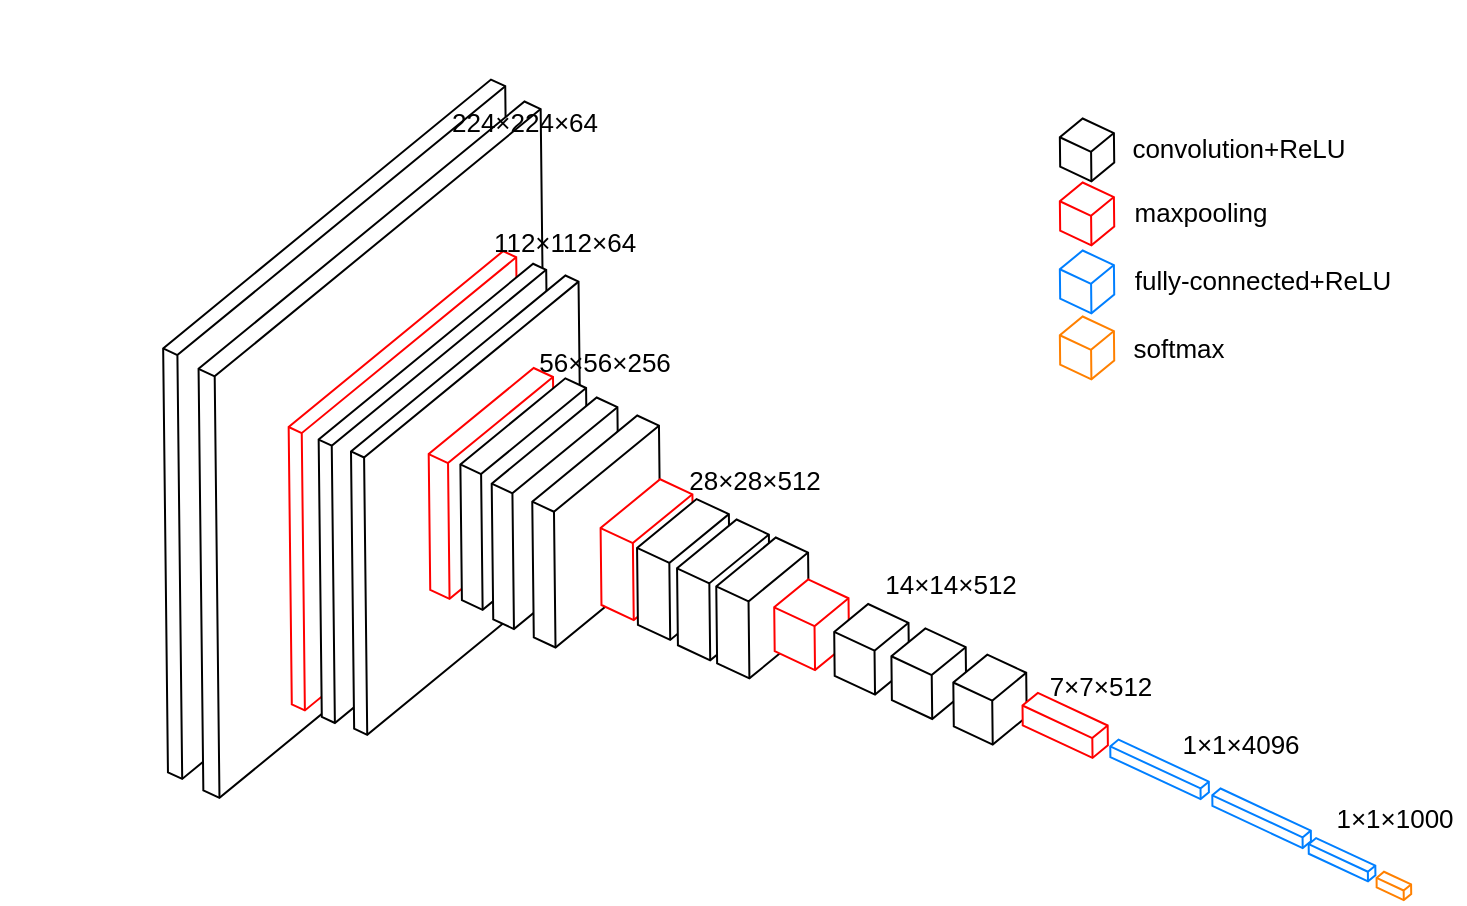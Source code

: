 <mxfile version="14.6.13" type="github">
  <diagram name="Page-1" id="bfe91b75-5d2c-26a0-9c1d-138518896778">
    <mxGraphModel dx="865" dy="483" grid="1" gridSize="10" guides="1" tooltips="1" connect="1" arrows="1" fold="1" page="1" pageScale="1" pageWidth="1100" pageHeight="850" background="none" math="0" shadow="0">
      <root>
        <mxCell id="0" />
        <mxCell id="1" parent="0" />
        <mxCell id="FSaXXTYpV7SDvfcxFyZV-4" value="" style="whiteSpace=wrap;html=1;shape=mxgraph.basic.isocube;isoAngle=15;direction=west;flipV=1;flipH=0;rotation=115;" vertex="1" parent="1">
          <mxGeometry x="51.21" y="267.95" width="382.17" height="191.36" as="geometry" />
        </mxCell>
        <mxCell id="FSaXXTYpV7SDvfcxFyZV-13" value="" style="whiteSpace=wrap;html=1;shape=mxgraph.basic.isocube;isoAngle=15;direction=west;flipV=1;flipH=0;rotation=115;" vertex="1" parent="1">
          <mxGeometry x="70" y="278.16" width="380" height="191.36" as="geometry" />
        </mxCell>
        <mxCell id="FSaXXTYpV7SDvfcxFyZV-14" value="" style="whiteSpace=wrap;html=1;shape=mxgraph.basic.isocube;isoAngle=15;direction=west;flipV=1;flipH=0;rotation=115;strokeColor=#FF0000;" vertex="1" parent="1">
          <mxGeometry x="151" y="325.76" width="250" height="127.26" as="geometry" />
        </mxCell>
        <mxCell id="FSaXXTYpV7SDvfcxFyZV-15" value="" style="whiteSpace=wrap;html=1;shape=mxgraph.basic.isocube;isoAngle=15;direction=west;flipV=1;flipH=0;rotation=115;" vertex="1" parent="1">
          <mxGeometry x="166" y="332.05" width="250" height="127.26" as="geometry" />
        </mxCell>
        <mxCell id="FSaXXTYpV7SDvfcxFyZV-16" value="" style="whiteSpace=wrap;html=1;shape=mxgraph.basic.isocube;isoAngle=15;direction=west;flipV=1;flipH=0;rotation=115;" vertex="1" parent="1">
          <mxGeometry x="182.17" y="337.95" width="250" height="127.26" as="geometry" />
        </mxCell>
        <mxCell id="FSaXXTYpV7SDvfcxFyZV-18" value="224×224×64" style="text;html=1;resizable=0;autosize=1;align=center;verticalAlign=middle;points=[];fillColor=none;strokeColor=none;rounded=0;fontSize=13;" vertex="1" parent="1">
          <mxGeometry x="291" y="200" width="90" height="20" as="geometry" />
        </mxCell>
        <mxCell id="FSaXXTYpV7SDvfcxFyZV-19" value="112×112×64" style="text;html=1;resizable=0;autosize=1;align=center;verticalAlign=middle;points=[];fillColor=none;strokeColor=none;rounded=0;fontSize=13;" vertex="1" parent="1">
          <mxGeometry x="311" y="260" width="90" height="20" as="geometry" />
        </mxCell>
        <mxCell id="FSaXXTYpV7SDvfcxFyZV-20" value="" style="whiteSpace=wrap;html=1;shape=mxgraph.basic.isocube;isoAngle=15;direction=west;flipV=1;flipH=0;rotation=115;strokeColor=#FF0000;" vertex="1" parent="1">
          <mxGeometry x="258.62" y="356" width="122.38" height="69.42" as="geometry" />
        </mxCell>
        <mxCell id="FSaXXTYpV7SDvfcxFyZV-22" value="" style="whiteSpace=wrap;html=1;shape=mxgraph.basic.isocube;isoAngle=15;direction=west;flipV=1;flipH=0;rotation=115;" vertex="1" parent="1">
          <mxGeometry x="274.81" y="360.94" width="122.38" height="70.19" as="geometry" />
        </mxCell>
        <mxCell id="FSaXXTYpV7SDvfcxFyZV-23" value="" style="whiteSpace=wrap;html=1;shape=mxgraph.basic.isocube;isoAngle=15;direction=west;flipV=1;flipH=0;rotation=115;" vertex="1" parent="1">
          <mxGeometry x="290.47" y="370.55" width="122.38" height="70.19" as="geometry" />
        </mxCell>
        <mxCell id="FSaXXTYpV7SDvfcxFyZV-24" value="" style="whiteSpace=wrap;html=1;shape=mxgraph.basic.isocube;isoAngle=15;direction=west;flipV=1;flipH=0;rotation=115;" vertex="1" parent="1">
          <mxGeometry x="311" y="379.39" width="122.38" height="70.74" as="geometry" />
        </mxCell>
        <mxCell id="FSaXXTYpV7SDvfcxFyZV-25" value="56×56×256" style="text;html=1;resizable=0;autosize=1;align=center;verticalAlign=middle;points=[];fillColor=none;strokeColor=none;rounded=0;fontSize=13;" vertex="1" parent="1">
          <mxGeometry x="336" y="320" width="80" height="20" as="geometry" />
        </mxCell>
        <mxCell id="FSaXXTYpV7SDvfcxFyZV-31" value="28×28×512" style="text;html=1;resizable=0;autosize=1;align=center;verticalAlign=middle;points=[];fillColor=none;strokeColor=none;rounded=0;fontSize=13;" vertex="1" parent="1">
          <mxGeometry x="411" y="379.39" width="80" height="20" as="geometry" />
        </mxCell>
        <mxCell id="FSaXXTYpV7SDvfcxFyZV-32" value="" style="whiteSpace=wrap;html=1;shape=mxgraph.basic.isocube;isoAngle=15;direction=west;flipV=1;flipH=0;rotation=115;strokeColor=#FF0000;" vertex="1" parent="1">
          <mxGeometry x="362.77" y="398.26" width="69.4" height="51.13" as="geometry" />
        </mxCell>
        <mxCell id="FSaXXTYpV7SDvfcxFyZV-33" value="" style="whiteSpace=wrap;html=1;shape=mxgraph.basic.isocube;isoAngle=15;direction=west;flipV=1;flipH=0;rotation=115;" vertex="1" parent="1">
          <mxGeometry x="381" y="408.18" width="69.4" height="51.13" as="geometry" />
        </mxCell>
        <mxCell id="FSaXXTYpV7SDvfcxFyZV-34" value="" style="whiteSpace=wrap;html=1;shape=mxgraph.basic.isocube;isoAngle=15;direction=west;flipV=1;flipH=0;rotation=115;" vertex="1" parent="1">
          <mxGeometry x="401" y="418.39" width="69.4" height="51.13" as="geometry" />
        </mxCell>
        <mxCell id="FSaXXTYpV7SDvfcxFyZV-35" value="" style="whiteSpace=wrap;html=1;shape=mxgraph.basic.isocube;isoAngle=15;direction=west;flipV=1;flipH=0;rotation=115;" vertex="1" parent="1">
          <mxGeometry x="420.6" y="427.42" width="69.4" height="51.13" as="geometry" />
        </mxCell>
        <mxCell id="FSaXXTYpV7SDvfcxFyZV-37" value="" style="whiteSpace=wrap;html=1;shape=mxgraph.basic.isocube;isoAngle=15;direction=west;flipV=1;flipH=0;rotation=115;strokeColor=#FF0000;" vertex="1" parent="1">
          <mxGeometry x="460" y="440.74" width="39.6" height="41.26" as="geometry" />
        </mxCell>
        <mxCell id="FSaXXTYpV7SDvfcxFyZV-38" value="" style="whiteSpace=wrap;html=1;shape=mxgraph.basic.isocube;isoAngle=15;direction=west;flipV=1;flipH=0;rotation=115;" vertex="1" parent="1">
          <mxGeometry x="490" y="453.02" width="39.6" height="41.26" as="geometry" />
        </mxCell>
        <mxCell id="FSaXXTYpV7SDvfcxFyZV-39" value="" style="whiteSpace=wrap;html=1;shape=mxgraph.basic.isocube;isoAngle=15;direction=west;flipV=1;flipH=0;rotation=115;" vertex="1" parent="1">
          <mxGeometry x="518.6" y="465.21" width="39.6" height="41.26" as="geometry" />
        </mxCell>
        <mxCell id="FSaXXTYpV7SDvfcxFyZV-40" value="" style="whiteSpace=wrap;html=1;shape=mxgraph.basic.isocube;isoAngle=15;direction=west;flipV=1;flipH=0;rotation=115;" vertex="1" parent="1">
          <mxGeometry x="549.2" y="478.55" width="39.6" height="40.48" as="geometry" />
        </mxCell>
        <mxCell id="FSaXXTYpV7SDvfcxFyZV-41" value="14×14×512" style="text;html=1;resizable=0;autosize=1;align=center;verticalAlign=middle;points=[];fillColor=none;strokeColor=none;rounded=0;fontSize=13;" vertex="1" parent="1">
          <mxGeometry x="508.6" y="431.13" width="80" height="20" as="geometry" />
        </mxCell>
        <mxCell id="FSaXXTYpV7SDvfcxFyZV-43" value="" style="whiteSpace=wrap;html=1;shape=mxgraph.basic.isocube;isoAngle=15;direction=west;flipV=1;flipH=0;rotation=115;strokeColor=#FF0000;" vertex="1" parent="1">
          <mxGeometry x="597.65" y="488.16" width="17.9" height="47.1" as="geometry" />
        </mxCell>
        <mxCell id="FSaXXTYpV7SDvfcxFyZV-44" value="7×7×512" style="text;html=1;resizable=0;autosize=1;align=center;verticalAlign=middle;points=[];fillColor=none;strokeColor=none;rounded=0;fontSize=13;" vertex="1" parent="1">
          <mxGeometry x="588.6" y="482" width="70" height="20" as="geometry" />
        </mxCell>
        <mxCell id="FSaXXTYpV7SDvfcxFyZV-45" value="" style="whiteSpace=wrap;html=1;shape=mxgraph.basic.isocube;isoAngle=15;direction=west;flipV=1;flipH=0;rotation=115;strokeColor=#007FFF;" vertex="1" parent="1">
          <mxGeometry x="648.98" y="506.47" width="9.62" height="54.42" as="geometry" />
        </mxCell>
        <mxCell id="FSaXXTYpV7SDvfcxFyZV-46" value="1×1×4096" style="text;html=1;resizable=0;autosize=1;align=center;verticalAlign=middle;points=[];fillColor=none;strokeColor=none;rounded=0;fontSize=13;" vertex="1" parent="1">
          <mxGeometry x="658.6" y="510.94" width="70" height="20" as="geometry" />
        </mxCell>
        <mxCell id="FSaXXTYpV7SDvfcxFyZV-47" value="" style="whiteSpace=wrap;html=1;shape=mxgraph.basic.isocube;isoAngle=15;direction=west;flipV=1;flipH=0;rotation=115;strokeColor=#007FFF;" vertex="1" parent="1">
          <mxGeometry x="700" y="530.94" width="9.62" height="54.42" as="geometry" />
        </mxCell>
        <mxCell id="FSaXXTYpV7SDvfcxFyZV-53" value="" style="whiteSpace=wrap;html=1;shape=mxgraph.basic.isocube;isoAngle=15;direction=west;flipV=1;flipH=0;rotation=115;strokeColor=#007FFF;" vertex="1" parent="1">
          <mxGeometry x="740.69" y="560.45" width="8.66" height="36.83" as="geometry" />
        </mxCell>
        <mxCell id="FSaXXTYpV7SDvfcxFyZV-54" value="" style="whiteSpace=wrap;html=1;shape=mxgraph.basic.isocube;isoAngle=15;direction=west;flipV=1;flipH=0;rotation=115;strokeColor=#FF8000;" vertex="1" parent="1">
          <mxGeometry x="766.61" y="582.41" width="8.66" height="19.11" as="geometry" />
        </mxCell>
        <mxCell id="FSaXXTYpV7SDvfcxFyZV-55" value="1×1×1000" style="text;html=1;resizable=0;autosize=1;align=center;verticalAlign=middle;points=[];fillColor=none;strokeColor=none;rounded=0;fontSize=13;" vertex="1" parent="1">
          <mxGeometry x="735.94" y="548.15" width="70" height="20" as="geometry" />
        </mxCell>
        <mxCell id="FSaXXTYpV7SDvfcxFyZV-56" value="" style="whiteSpace=wrap;html=1;shape=mxgraph.basic.isocube;isoAngle=15;direction=west;flipV=1;flipH=0;rotation=115;" vertex="1" parent="1">
          <mxGeometry x="604.22" y="208.95" width="26.6" height="30" as="geometry" />
        </mxCell>
        <mxCell id="FSaXXTYpV7SDvfcxFyZV-57" value="convolution+ReLU" style="text;html=1;resizable=0;autosize=1;align=center;verticalAlign=middle;points=[];fillColor=none;strokeColor=none;rounded=0;fontSize=13;" vertex="1" parent="1">
          <mxGeometry x="632.67" y="212.77" width="120" height="20" as="geometry" />
        </mxCell>
        <mxCell id="FSaXXTYpV7SDvfcxFyZV-59" value="maxpooling" style="text;html=1;resizable=0;autosize=1;align=center;verticalAlign=middle;points=[];fillColor=none;strokeColor=none;rounded=0;fontSize=13;" vertex="1" parent="1">
          <mxGeometry x="634.07" y="245.14" width="80" height="20" as="geometry" />
        </mxCell>
        <mxCell id="FSaXXTYpV7SDvfcxFyZV-62" value="fully-connected+ReLU" style="text;html=1;resizable=0;autosize=1;align=center;verticalAlign=middle;points=[];fillColor=none;strokeColor=none;rounded=0;fontSize=13;" vertex="1" parent="1">
          <mxGeometry x="635.27" y="278.95" width="140" height="20" as="geometry" />
        </mxCell>
        <mxCell id="FSaXXTYpV7SDvfcxFyZV-64" value="softmax" style="text;html=1;resizable=0;autosize=1;align=center;verticalAlign=middle;points=[];fillColor=none;strokeColor=none;rounded=0;fontSize=13;" vertex="1" parent="1">
          <mxGeometry x="633.07" y="312.95" width="60" height="20" as="geometry" />
        </mxCell>
        <mxCell id="FSaXXTYpV7SDvfcxFyZV-65" value="" style="whiteSpace=wrap;html=1;shape=mxgraph.basic.isocube;isoAngle=15;direction=west;flipV=1;flipH=0;rotation=115;strokeColor=#FF0000;" vertex="1" parent="1">
          <mxGeometry x="604.22" y="240.95" width="26.6" height="30" as="geometry" />
        </mxCell>
        <mxCell id="FSaXXTYpV7SDvfcxFyZV-66" value="" style="whiteSpace=wrap;html=1;shape=mxgraph.basic.isocube;isoAngle=15;direction=west;flipV=1;flipH=0;rotation=115;strokeColor=#007FFF;" vertex="1" parent="1">
          <mxGeometry x="604.22" y="274.95" width="26.6" height="30" as="geometry" />
        </mxCell>
        <mxCell id="FSaXXTYpV7SDvfcxFyZV-67" value="" style="whiteSpace=wrap;html=1;shape=mxgraph.basic.isocube;isoAngle=15;direction=west;flipV=1;flipH=0;rotation=115;strokeColor=#FF8000;" vertex="1" parent="1">
          <mxGeometry x="604.22" y="307.95" width="26.6" height="30" as="geometry" />
        </mxCell>
      </root>
    </mxGraphModel>
  </diagram>
</mxfile>
